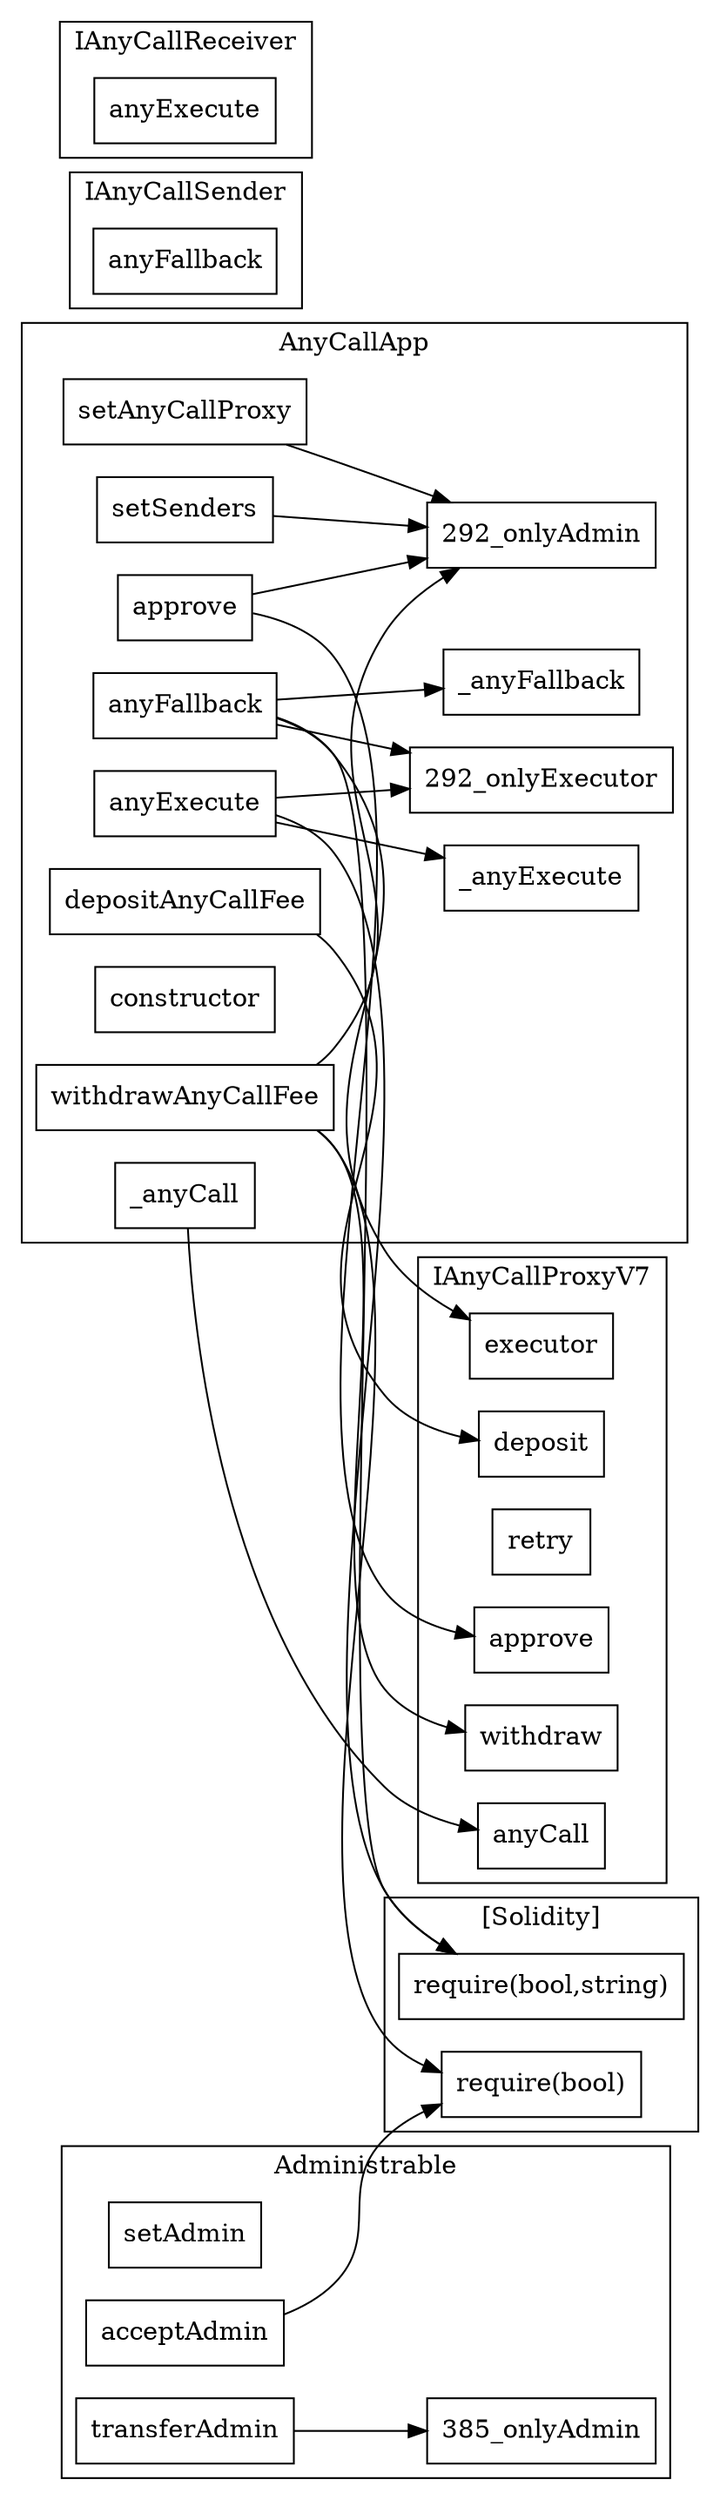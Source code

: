 strict digraph {
rankdir="LR"
node [shape=box]
subgraph cluster_448_IAnyCallProxyV7 {
label = "IAnyCallProxyV7"
"448_deposit" [label="deposit"]
"448_executor" [label="executor"]
"448_retry" [label="retry"]
"448_approve" [label="approve"]
"448_withdraw" [label="withdraw"]
"448_anyCall" [label="anyCall"]
}subgraph cluster_385_Administrable {
label = "Administrable"
"385_setAdmin" [label="setAdmin"]
"385_transferAdmin" [label="transferAdmin"]
"385_acceptAdmin" [label="acceptAdmin"]
"385_transferAdmin" -> "385_onlyAdmin"
}subgraph cluster_292_AnyCallApp {
label = "AnyCallApp"
"292_approve" [label="approve"]
"292__anyFallback" [label="_anyFallback"]
"292__anyExecute" [label="_anyExecute"]
"292_depositAnyCallFee" [label="depositAnyCallFee"]
"292__anyCall" [label="_anyCall"]
"292_anyFallback" [label="anyFallback"]
"292_setAnyCallProxy" [label="setAnyCallProxy"]
"292_setSenders" [label="setSenders"]
"292_constructor" [label="constructor"]
"292_anyExecute" [label="anyExecute"]
"292_withdrawAnyCallFee" [label="withdrawAnyCallFee"]
"292_anyFallback" -> "292__anyFallback"
"292_setAnyCallProxy" -> "292_onlyAdmin"
"292_withdrawAnyCallFee" -> "292_onlyAdmin"
"292_anyExecute" -> "292__anyExecute"
"292_setSenders" -> "292_onlyAdmin"
"292_anyFallback" -> "292_onlyExecutor"
"292_anyExecute" -> "292_onlyExecutor"
"292_approve" -> "292_onlyAdmin"
}subgraph cluster_520_IAnyCallSender {
label = "IAnyCallSender"
"520_anyFallback" [label="anyFallback"]
}subgraph cluster_500_IAnyCallReceiver {
label = "IAnyCallReceiver"
"500_anyExecute" [label="anyExecute"]
}subgraph cluster_solidity {
label = "[Solidity]"
"require(bool,string)" 
"require(bool)" 
"292_anyFallback" -> "require(bool,string)"
"292_withdrawAnyCallFee" -> "require(bool)"
"292_anyExecute" -> "require(bool,string)"
"385_acceptAdmin" -> "require(bool)"
}"292_approve" -> "448_approve"
"292__anyCall" -> "448_anyCall"
"292_depositAnyCallFee" -> "448_deposit"
"292_withdrawAnyCallFee" -> "448_withdraw"
"292_anyFallback" -> "448_executor"
}